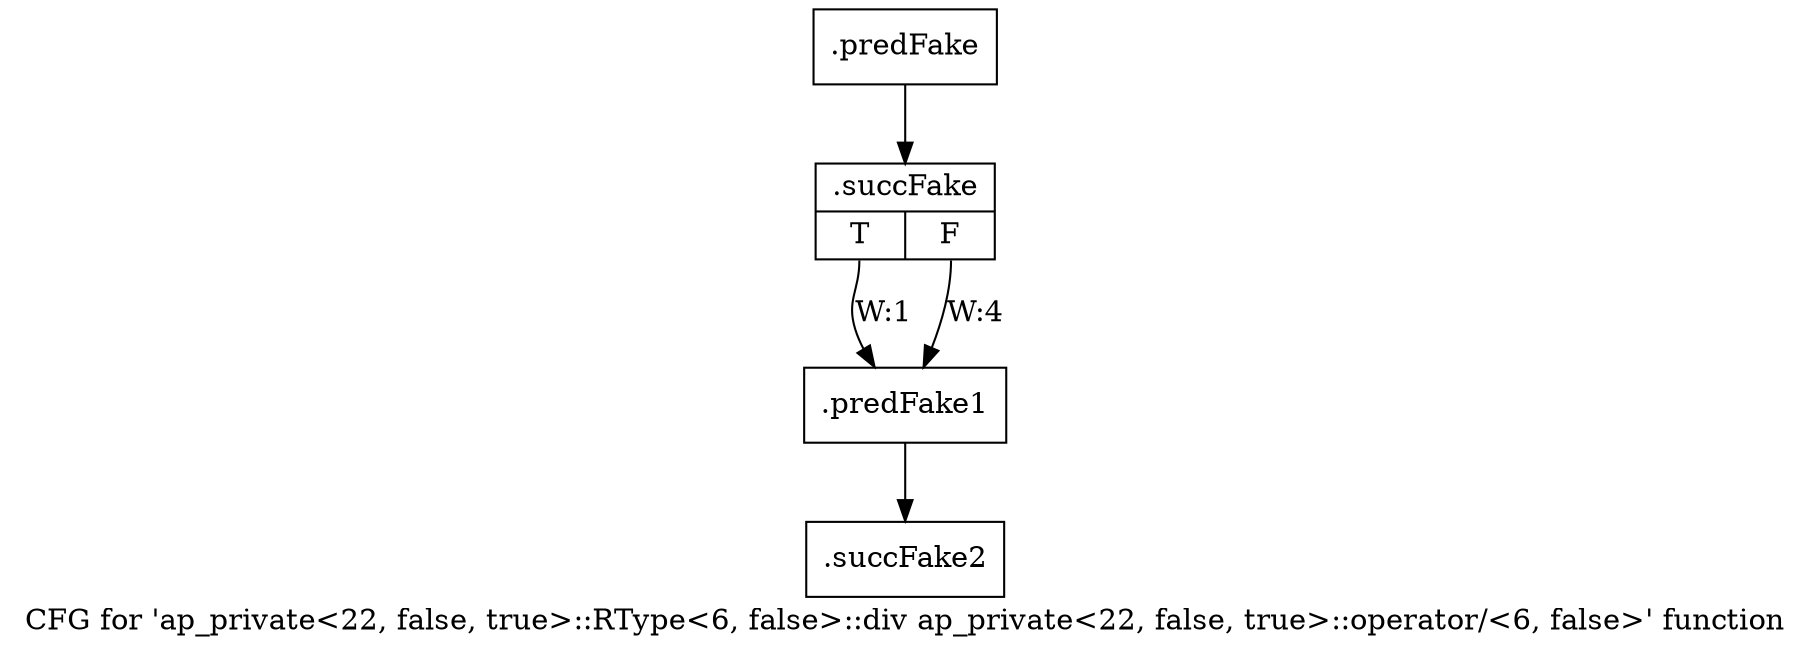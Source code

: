 digraph "CFG for 'ap_private\<22, false, true\>::RType\<6, false\>::div ap_private\<22, false, true\>::operator/\<6, false\>' function" {
	label="CFG for 'ap_private\<22, false, true\>::RType\<6, false\>::div ap_private\<22, false, true\>::operator/\<6, false\>' function";

	Node0x576aa50 [shape=record,filename="",linenumber="",label="{.predFake}"];
	Node0x576aa50 -> Node0x50e5f90[ callList="" memoryops="" filename="/mnt/xilinx/Vitis_HLS/2021.2/include/etc/ap_private.h" execusionnum="3"];
	Node0x50e5f90 [shape=record,filename="/mnt/xilinx/Vitis_HLS/2021.2/include/etc/ap_private.h",linenumber="2537",label="{.succFake|{<s0>T|<s1>F}}"];
	Node0x50e5f90:s0 -> Node0x576b9d0[label="W:1" callList="" memoryops="" filename="/mnt/xilinx/Vitis_HLS/2021.2/include/etc/ap_private.h" execusionnum="0"];
	Node0x50e5f90:s1 -> Node0x576b9d0[label="W:4" callList="" memoryops="" filename="/mnt/xilinx/Vitis_HLS/2021.2/include/etc/ap_private.h" execusionnum="3"];
	Node0x576b9d0 [shape=record,filename="/mnt/xilinx/Vitis_HLS/2021.2/include/etc/ap_private.h",linenumber="2538",label="{.predFake1}"];
	Node0x576b9d0 -> Node0x50e6090[ callList="" memoryops="" filename="/mnt/xilinx/Vitis_HLS/2021.2/include/etc/ap_private.h" execusionnum="3"];
	Node0x50e6090 [shape=record,filename="/mnt/xilinx/Vitis_HLS/2021.2/include/etc/ap_private.h",linenumber="2538",label="{.succFake2}"];
}

